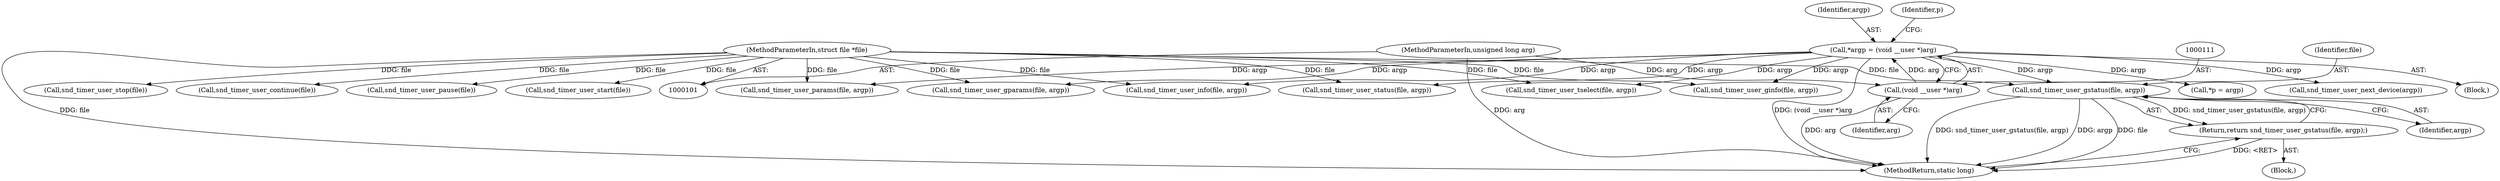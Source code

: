 digraph "0_linux_af368027a49a751d6ff4ee9e3f9961f35bb4fede@pointer" {
"1000199" [label="(Call,snd_timer_user_gstatus(file, argp))"];
"1000102" [label="(MethodParameterIn,struct file *file)"];
"1000108" [label="(Call,*argp = (void __user *)arg)"];
"1000110" [label="(Call,(void __user *)arg)"];
"1000104" [label="(MethodParameterIn,unsigned long arg)"];
"1000198" [label="(Return,return snd_timer_user_gstatus(file, argp);)"];
"1000199" [label="(Call,snd_timer_user_gstatus(file, argp))"];
"1000240" [label="(Call,snd_timer_user_pause(file))"];
"1000194" [label="(Call,snd_timer_user_gparams(file, argp))"];
"1000198" [label="(Return,return snd_timer_user_gstatus(file, argp);)"];
"1000124" [label="(Block,)"];
"1000114" [label="(Call,*p = argp)"];
"1000209" [label="(Call,snd_timer_user_info(file, argp))"];
"1000214" [label="(Call,snd_timer_user_params(file, argp))"];
"1000104" [label="(MethodParameterIn,unsigned long arg)"];
"1000225" [label="(Call,snd_timer_user_start(file))"];
"1000230" [label="(Call,snd_timer_user_stop(file))"];
"1000136" [label="(Call,snd_timer_user_next_device(argp))"];
"1000204" [label="(Call,snd_timer_user_tselect(file, argp))"];
"1000189" [label="(Call,snd_timer_user_ginfo(file, argp))"];
"1000112" [label="(Identifier,arg)"];
"1000200" [label="(Identifier,file)"];
"1000219" [label="(Call,snd_timer_user_status(file, argp))"];
"1000235" [label="(Call,snd_timer_user_continue(file))"];
"1000105" [label="(Block,)"];
"1000102" [label="(MethodParameterIn,struct file *file)"];
"1000201" [label="(Identifier,argp)"];
"1000245" [label="(MethodReturn,static long)"];
"1000109" [label="(Identifier,argp)"];
"1000108" [label="(Call,*argp = (void __user *)arg)"];
"1000110" [label="(Call,(void __user *)arg)"];
"1000115" [label="(Identifier,p)"];
"1000199" -> "1000198"  [label="AST: "];
"1000199" -> "1000201"  [label="CFG: "];
"1000200" -> "1000199"  [label="AST: "];
"1000201" -> "1000199"  [label="AST: "];
"1000198" -> "1000199"  [label="CFG: "];
"1000199" -> "1000245"  [label="DDG: snd_timer_user_gstatus(file, argp)"];
"1000199" -> "1000245"  [label="DDG: argp"];
"1000199" -> "1000245"  [label="DDG: file"];
"1000199" -> "1000198"  [label="DDG: snd_timer_user_gstatus(file, argp)"];
"1000102" -> "1000199"  [label="DDG: file"];
"1000108" -> "1000199"  [label="DDG: argp"];
"1000102" -> "1000101"  [label="AST: "];
"1000102" -> "1000245"  [label="DDG: file"];
"1000102" -> "1000189"  [label="DDG: file"];
"1000102" -> "1000194"  [label="DDG: file"];
"1000102" -> "1000204"  [label="DDG: file"];
"1000102" -> "1000209"  [label="DDG: file"];
"1000102" -> "1000214"  [label="DDG: file"];
"1000102" -> "1000219"  [label="DDG: file"];
"1000102" -> "1000225"  [label="DDG: file"];
"1000102" -> "1000230"  [label="DDG: file"];
"1000102" -> "1000235"  [label="DDG: file"];
"1000102" -> "1000240"  [label="DDG: file"];
"1000108" -> "1000105"  [label="AST: "];
"1000108" -> "1000110"  [label="CFG: "];
"1000109" -> "1000108"  [label="AST: "];
"1000110" -> "1000108"  [label="AST: "];
"1000115" -> "1000108"  [label="CFG: "];
"1000108" -> "1000245"  [label="DDG: (void __user *)arg"];
"1000110" -> "1000108"  [label="DDG: arg"];
"1000108" -> "1000114"  [label="DDG: argp"];
"1000108" -> "1000136"  [label="DDG: argp"];
"1000108" -> "1000189"  [label="DDG: argp"];
"1000108" -> "1000194"  [label="DDG: argp"];
"1000108" -> "1000204"  [label="DDG: argp"];
"1000108" -> "1000209"  [label="DDG: argp"];
"1000108" -> "1000214"  [label="DDG: argp"];
"1000108" -> "1000219"  [label="DDG: argp"];
"1000110" -> "1000112"  [label="CFG: "];
"1000111" -> "1000110"  [label="AST: "];
"1000112" -> "1000110"  [label="AST: "];
"1000110" -> "1000245"  [label="DDG: arg"];
"1000104" -> "1000110"  [label="DDG: arg"];
"1000104" -> "1000101"  [label="AST: "];
"1000104" -> "1000245"  [label="DDG: arg"];
"1000198" -> "1000124"  [label="AST: "];
"1000245" -> "1000198"  [label="CFG: "];
"1000198" -> "1000245"  [label="DDG: <RET>"];
}
